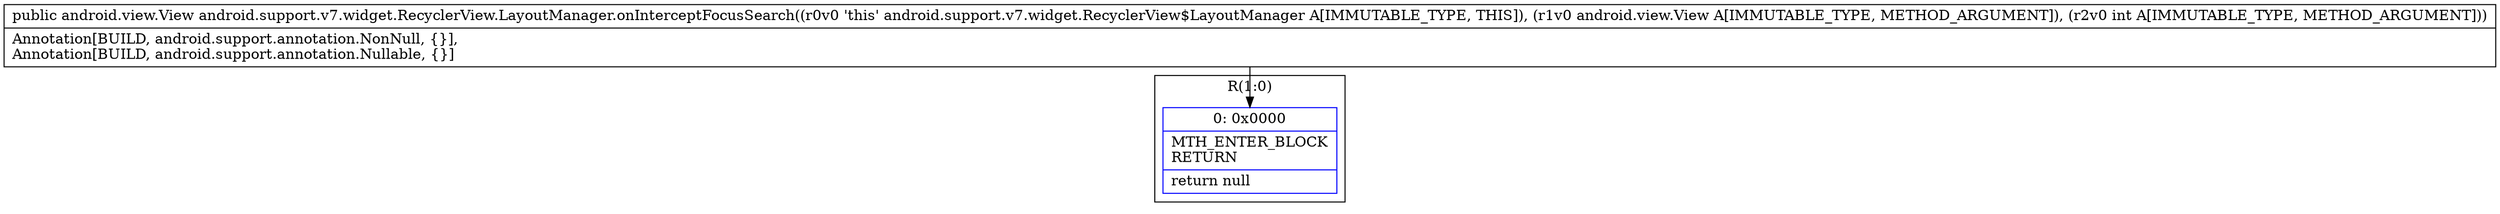 digraph "CFG forandroid.support.v7.widget.RecyclerView.LayoutManager.onInterceptFocusSearch(Landroid\/view\/View;I)Landroid\/view\/View;" {
subgraph cluster_Region_1275977707 {
label = "R(1:0)";
node [shape=record,color=blue];
Node_0 [shape=record,label="{0\:\ 0x0000|MTH_ENTER_BLOCK\lRETURN\l|return null\l}"];
}
MethodNode[shape=record,label="{public android.view.View android.support.v7.widget.RecyclerView.LayoutManager.onInterceptFocusSearch((r0v0 'this' android.support.v7.widget.RecyclerView$LayoutManager A[IMMUTABLE_TYPE, THIS]), (r1v0 android.view.View A[IMMUTABLE_TYPE, METHOD_ARGUMENT]), (r2v0 int A[IMMUTABLE_TYPE, METHOD_ARGUMENT]))  | Annotation[BUILD, android.support.annotation.NonNull, \{\}], \lAnnotation[BUILD, android.support.annotation.Nullable, \{\}]\l}"];
MethodNode -> Node_0;
}

